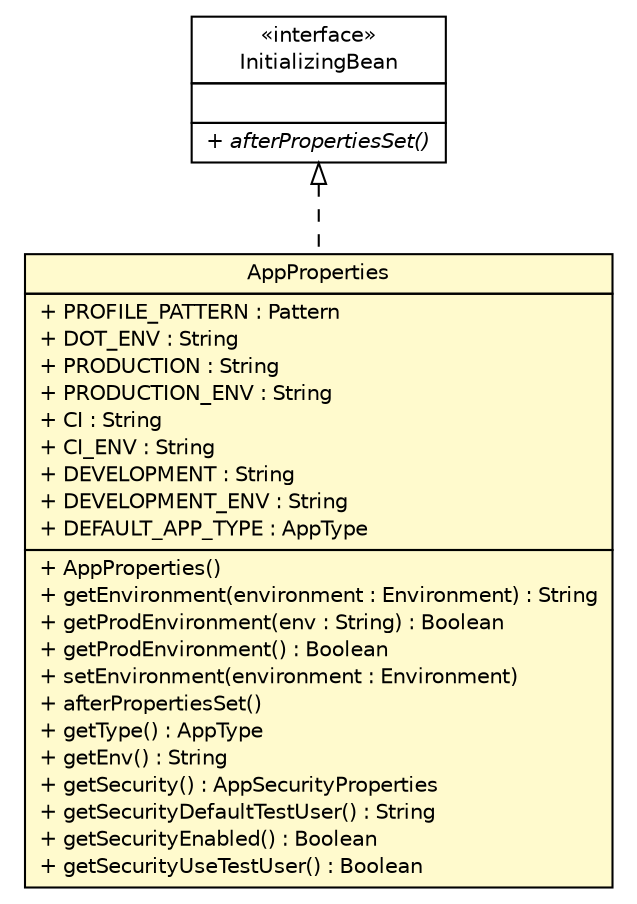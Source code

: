 #!/usr/local/bin/dot
#
# Class diagram 
# Generated by UMLGraph version R5_6-24-gf6e263 (http://www.umlgraph.org/)
#

digraph G {
	edge [fontname="Helvetica",fontsize=10,labelfontname="Helvetica",labelfontsize=10];
	node [fontname="Helvetica",fontsize=10,shape=plaintext];
	nodesep=0.25;
	ranksep=0.5;
	// cn.home1.oss.boot.autoconfigure.AppProperties
	c1217 [label=<<table title="cn.home1.oss.boot.autoconfigure.AppProperties" border="0" cellborder="1" cellspacing="0" cellpadding="2" port="p" bgcolor="lemonChiffon" href="./AppProperties.html">
		<tr><td><table border="0" cellspacing="0" cellpadding="1">
<tr><td align="center" balign="center"> AppProperties </td></tr>
		</table></td></tr>
		<tr><td><table border="0" cellspacing="0" cellpadding="1">
<tr><td align="left" balign="left"> + PROFILE_PATTERN : Pattern </td></tr>
<tr><td align="left" balign="left"> + DOT_ENV : String </td></tr>
<tr><td align="left" balign="left"> + PRODUCTION : String </td></tr>
<tr><td align="left" balign="left"> + PRODUCTION_ENV : String </td></tr>
<tr><td align="left" balign="left"> + CI : String </td></tr>
<tr><td align="left" balign="left"> + CI_ENV : String </td></tr>
<tr><td align="left" balign="left"> + DEVELOPMENT : String </td></tr>
<tr><td align="left" balign="left"> + DEVELOPMENT_ENV : String </td></tr>
<tr><td align="left" balign="left"> + DEFAULT_APP_TYPE : AppType </td></tr>
		</table></td></tr>
		<tr><td><table border="0" cellspacing="0" cellpadding="1">
<tr><td align="left" balign="left"> + AppProperties() </td></tr>
<tr><td align="left" balign="left"> + getEnvironment(environment : Environment) : String </td></tr>
<tr><td align="left" balign="left"> + getProdEnvironment(env : String) : Boolean </td></tr>
<tr><td align="left" balign="left"> + getProdEnvironment() : Boolean </td></tr>
<tr><td align="left" balign="left"> + setEnvironment(environment : Environment) </td></tr>
<tr><td align="left" balign="left"> + afterPropertiesSet() </td></tr>
<tr><td align="left" balign="left"> + getType() : AppType </td></tr>
<tr><td align="left" balign="left"> + getEnv() : String </td></tr>
<tr><td align="left" balign="left"> + getSecurity() : AppSecurityProperties </td></tr>
<tr><td align="left" balign="left"> + getSecurityDefaultTestUser() : String </td></tr>
<tr><td align="left" balign="left"> + getSecurityEnabled() : Boolean </td></tr>
<tr><td align="left" balign="left"> + getSecurityUseTestUser() : Boolean </td></tr>
		</table></td></tr>
		</table>>, URL="./AppProperties.html", fontname="Helvetica", fontcolor="black", fontsize=10.0];
	//cn.home1.oss.boot.autoconfigure.AppProperties implements org.springframework.beans.factory.InitializingBean
	c1232:p -> c1217:p [dir=back,arrowtail=empty,style=dashed];
	// org.springframework.beans.factory.InitializingBean
	c1232 [label=<<table title="org.springframework.beans.factory.InitializingBean" border="0" cellborder="1" cellspacing="0" cellpadding="2" port="p" href="http://java.sun.com/j2se/1.4.2/docs/api/org/springframework/beans/factory/InitializingBean.html">
		<tr><td><table border="0" cellspacing="0" cellpadding="1">
<tr><td align="center" balign="center"> &#171;interface&#187; </td></tr>
<tr><td align="center" balign="center"> InitializingBean </td></tr>
		</table></td></tr>
		<tr><td><table border="0" cellspacing="0" cellpadding="1">
<tr><td align="left" balign="left">  </td></tr>
		</table></td></tr>
		<tr><td><table border="0" cellspacing="0" cellpadding="1">
<tr><td align="left" balign="left"><font face="Helvetica-Oblique" point-size="10.0"> + afterPropertiesSet() </font></td></tr>
		</table></td></tr>
		</table>>, URL="http://java.sun.com/j2se/1.4.2/docs/api/org/springframework/beans/factory/InitializingBean.html", fontname="Helvetica", fontcolor="black", fontsize=10.0];
}


